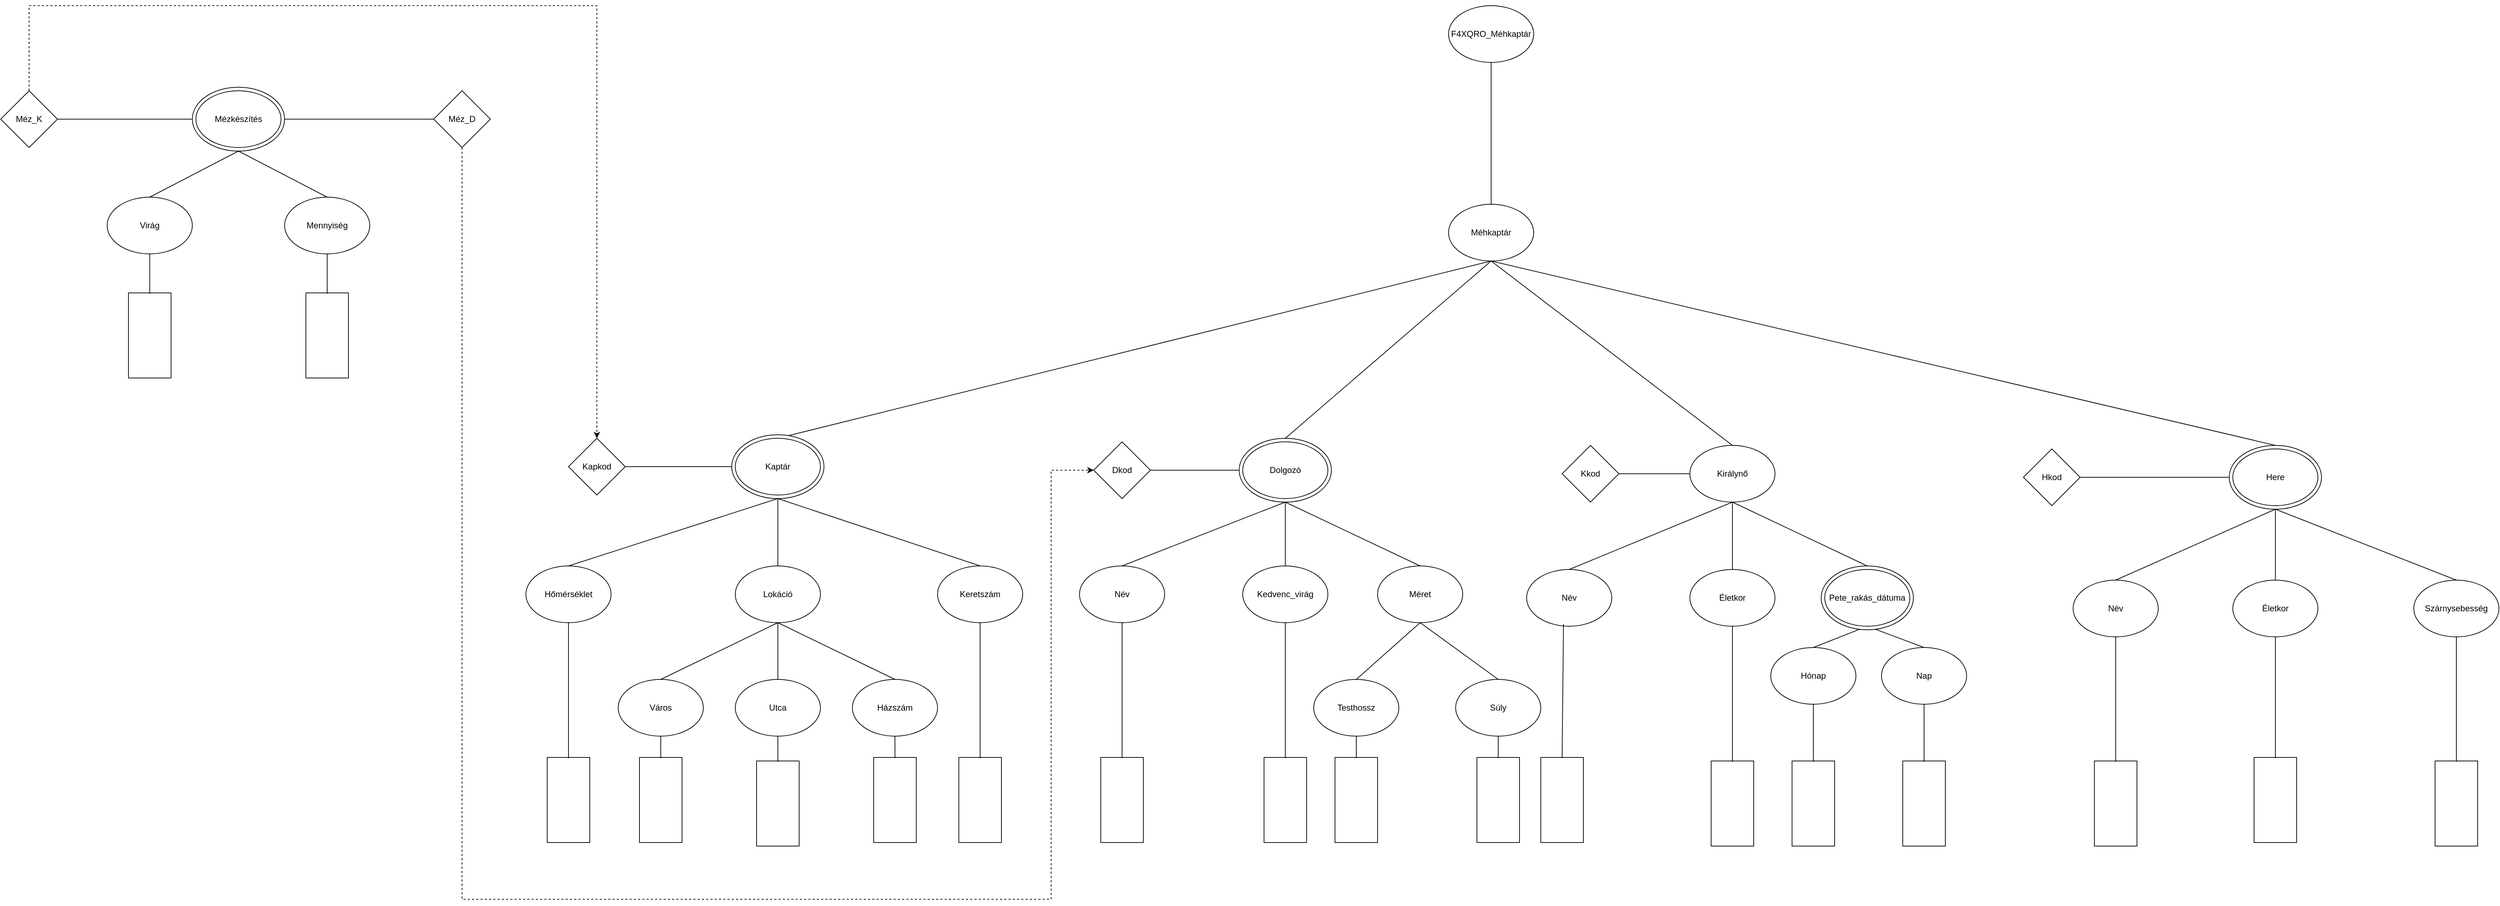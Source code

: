 <mxfile version="24.8.6">
  <diagram name="1 oldal" id="C_N6Quil9QY2W5AJagRr">
    <mxGraphModel dx="3861" dy="1946" grid="1" gridSize="10" guides="1" tooltips="1" connect="1" arrows="1" fold="1" page="1" pageScale="1" pageWidth="827" pageHeight="1169" math="0" shadow="0">
      <root>
        <mxCell id="0" />
        <mxCell id="1" parent="0" />
        <mxCell id="a_jaqQmFZ7FFGTuntJqy-1" value="F4XQRO_Méhkaptár" style="ellipse;whiteSpace=wrap;html=1;" parent="1" vertex="1">
          <mxGeometry x="30" y="-150" width="120" height="80" as="geometry" />
        </mxCell>
        <mxCell id="a_jaqQmFZ7FFGTuntJqy-2" value="Méhkaptár" style="ellipse;whiteSpace=wrap;html=1;" parent="1" vertex="1">
          <mxGeometry x="30" y="130" width="120" height="80" as="geometry" />
        </mxCell>
        <mxCell id="a_jaqQmFZ7FFGTuntJqy-3" value="" style="endArrow=none;html=1;rounded=0;entryX=0.5;entryY=1;entryDx=0;entryDy=0;exitX=0.5;exitY=0;exitDx=0;exitDy=0;" parent="1" source="a_jaqQmFZ7FFGTuntJqy-2" target="a_jaqQmFZ7FFGTuntJqy-1" edge="1">
          <mxGeometry width="50" height="50" relative="1" as="geometry">
            <mxPoint x="390" y="300" as="sourcePoint" />
            <mxPoint x="440" y="250" as="targetPoint" />
          </mxGeometry>
        </mxCell>
        <mxCell id="a_jaqQmFZ7FFGTuntJqy-5" value="" style="endArrow=none;html=1;rounded=0;entryX=0.5;entryY=1;entryDx=0;entryDy=0;exitX=0.5;exitY=0;exitDx=0;exitDy=0;" parent="1" source="a_jaqQmFZ7FFGTuntJqy-4" target="a_jaqQmFZ7FFGTuntJqy-2" edge="1">
          <mxGeometry width="50" height="50" relative="1" as="geometry">
            <mxPoint x="380" y="400" as="sourcePoint" />
            <mxPoint x="430" y="350" as="targetPoint" />
          </mxGeometry>
        </mxCell>
        <mxCell id="QBxJuJuQNlj4hiceifwO-6" value="" style="group" vertex="1" connectable="0" parent="1">
          <mxGeometry x="-265" y="460" width="130" height="90" as="geometry" />
        </mxCell>
        <mxCell id="QBxJuJuQNlj4hiceifwO-5" value="" style="ellipse;whiteSpace=wrap;html=1;" vertex="1" parent="QBxJuJuQNlj4hiceifwO-6">
          <mxGeometry width="130" height="90" as="geometry" />
        </mxCell>
        <mxCell id="QBxJuJuQNlj4hiceifwO-3" value="Dolgozó" style="ellipse;whiteSpace=wrap;html=1;" vertex="1" parent="QBxJuJuQNlj4hiceifwO-6">
          <mxGeometry x="5" y="5" width="120" height="80" as="geometry" />
        </mxCell>
        <mxCell id="QBxJuJuQNlj4hiceifwO-8" value="" style="group" vertex="1" connectable="0" parent="1">
          <mxGeometry x="1130" y="470" width="130" height="90" as="geometry" />
        </mxCell>
        <mxCell id="QBxJuJuQNlj4hiceifwO-7" value="" style="ellipse;whiteSpace=wrap;html=1;" vertex="1" parent="QBxJuJuQNlj4hiceifwO-8">
          <mxGeometry width="130" height="90" as="geometry" />
        </mxCell>
        <mxCell id="QBxJuJuQNlj4hiceifwO-4" value="Here" style="ellipse;whiteSpace=wrap;html=1;" vertex="1" parent="QBxJuJuQNlj4hiceifwO-8">
          <mxGeometry x="5" y="5" width="120" height="80" as="geometry" />
        </mxCell>
        <mxCell id="QBxJuJuQNlj4hiceifwO-28" value="" style="verticalLabelPosition=bottom;verticalAlign=top;html=1;shape=mxgraph.basic.rect;fillColor2=none;strokeWidth=1;size=20;indent=5;rotation=90;" vertex="1" parent="1">
          <mxGeometry x="910" y="945" width="120" height="60" as="geometry" />
        </mxCell>
        <mxCell id="QBxJuJuQNlj4hiceifwO-29" value="" style="endArrow=none;html=1;rounded=0;entryX=0.5;entryY=1;entryDx=0;entryDy=0;exitX=0.008;exitY=0.5;exitDx=0;exitDy=0;exitPerimeter=0;" edge="1" parent="1" source="QBxJuJuQNlj4hiceifwO-28" target="QBxJuJuQNlj4hiceifwO-30">
          <mxGeometry width="50" height="50" relative="1" as="geometry">
            <mxPoint x="1120" y="830" as="sourcePoint" />
            <mxPoint x="984" y="730" as="targetPoint" />
          </mxGeometry>
        </mxCell>
        <mxCell id="QBxJuJuQNlj4hiceifwO-30" value="Név" style="ellipse;whiteSpace=wrap;html=1;" vertex="1" parent="1">
          <mxGeometry x="910" y="660" width="120" height="80" as="geometry" />
        </mxCell>
        <mxCell id="QBxJuJuQNlj4hiceifwO-31" value="" style="endArrow=none;html=1;rounded=0;entryX=0.5;entryY=1;entryDx=0;entryDy=0;exitX=0.5;exitY=0;exitDx=0;exitDy=0;" edge="1" parent="1" source="QBxJuJuQNlj4hiceifwO-30" target="QBxJuJuQNlj4hiceifwO-7">
          <mxGeometry width="50" height="50" relative="1" as="geometry">
            <mxPoint x="890" y="700" as="sourcePoint" />
            <mxPoint x="940" y="650" as="targetPoint" />
          </mxGeometry>
        </mxCell>
        <mxCell id="QBxJuJuQNlj4hiceifwO-32" value="" style="group" vertex="1" connectable="0" parent="1">
          <mxGeometry x="140" y="470" width="620" height="505" as="geometry" />
        </mxCell>
        <mxCell id="QBxJuJuQNlj4hiceifwO-26" value="Név" style="ellipse;whiteSpace=wrap;html=1;" vertex="1" parent="QBxJuJuQNlj4hiceifwO-32">
          <mxGeometry y="175" width="120" height="80" as="geometry" />
        </mxCell>
        <mxCell id="QBxJuJuQNlj4hiceifwO-9" value="Kkod" style="rhombus;whiteSpace=wrap;html=1;" vertex="1" parent="QBxJuJuQNlj4hiceifwO-32">
          <mxGeometry x="50" width="80" height="80" as="geometry" />
        </mxCell>
        <mxCell id="QBxJuJuQNlj4hiceifwO-10" value="" style="endArrow=none;html=1;rounded=0;entryX=0;entryY=0.5;entryDx=0;entryDy=0;exitX=1;exitY=0.5;exitDx=0;exitDy=0;" edge="1" parent="QBxJuJuQNlj4hiceifwO-32" source="QBxJuJuQNlj4hiceifwO-9" target="a_jaqQmFZ7FFGTuntJqy-4">
          <mxGeometry width="50" height="50" relative="1" as="geometry">
            <mxPoint x="210" y="105" as="sourcePoint" />
            <mxPoint x="219" y="40" as="targetPoint" />
          </mxGeometry>
        </mxCell>
        <mxCell id="a_jaqQmFZ7FFGTuntJqy-4" value="Királynő" style="ellipse;whiteSpace=wrap;html=1;container=0;" parent="QBxJuJuQNlj4hiceifwO-32" vertex="1">
          <mxGeometry x="230" width="120" height="80" as="geometry" />
        </mxCell>
        <mxCell id="QBxJuJuQNlj4hiceifwO-11" value="Életkor" style="ellipse;whiteSpace=wrap;html=1;" vertex="1" parent="QBxJuJuQNlj4hiceifwO-32">
          <mxGeometry x="230" y="175" width="120" height="80" as="geometry" />
        </mxCell>
        <mxCell id="QBxJuJuQNlj4hiceifwO-16" value="" style="verticalLabelPosition=bottom;verticalAlign=top;html=1;shape=mxgraph.basic.rect;fillColor2=none;strokeWidth=1;size=20;indent=5;rotation=90;" vertex="1" parent="QBxJuJuQNlj4hiceifwO-32">
          <mxGeometry x="230" y="475" width="120" height="60" as="geometry" />
        </mxCell>
        <mxCell id="QBxJuJuQNlj4hiceifwO-17" value="" style="endArrow=none;html=1;rounded=0;entryX=0.5;entryY=1;entryDx=0;entryDy=0;exitX=0.008;exitY=0.5;exitDx=0;exitDy=0;exitPerimeter=0;" edge="1" parent="QBxJuJuQNlj4hiceifwO-32" source="QBxJuJuQNlj4hiceifwO-16" target="QBxJuJuQNlj4hiceifwO-11">
          <mxGeometry width="50" height="50" relative="1" as="geometry">
            <mxPoint x="420" y="355" as="sourcePoint" />
            <mxPoint x="320" y="295" as="targetPoint" />
          </mxGeometry>
        </mxCell>
        <mxCell id="QBxJuJuQNlj4hiceifwO-18" value="" style="verticalLabelPosition=bottom;verticalAlign=top;html=1;shape=mxgraph.basic.rect;fillColor2=none;strokeWidth=1;size=20;indent=5;rotation=90;" vertex="1" parent="QBxJuJuQNlj4hiceifwO-32">
          <mxGeometry x="-10" y="470" width="120" height="60" as="geometry" />
        </mxCell>
        <mxCell id="QBxJuJuQNlj4hiceifwO-19" value="" style="endArrow=none;html=1;rounded=0;entryX=0.433;entryY=0.963;entryDx=0;entryDy=0;exitX=0.008;exitY=0.5;exitDx=0;exitDy=0;exitPerimeter=0;entryPerimeter=0;" edge="1" parent="QBxJuJuQNlj4hiceifwO-32" source="QBxJuJuQNlj4hiceifwO-18" target="QBxJuJuQNlj4hiceifwO-26">
          <mxGeometry width="50" height="50" relative="1" as="geometry">
            <mxPoint x="430" y="365" as="sourcePoint" />
            <mxPoint x="90" y="255" as="targetPoint" />
          </mxGeometry>
        </mxCell>
        <mxCell id="QBxJuJuQNlj4hiceifwO-23" value="" style="endArrow=none;html=1;rounded=0;entryX=0.5;entryY=1;entryDx=0;entryDy=0;exitX=0.5;exitY=0;exitDx=0;exitDy=0;" edge="1" parent="QBxJuJuQNlj4hiceifwO-32" source="QBxJuJuQNlj4hiceifwO-43" target="QBxJuJuQNlj4hiceifwO-12">
          <mxGeometry width="50" height="50" relative="1" as="geometry">
            <mxPoint x="480" y="385.96" as="sourcePoint" />
            <mxPoint x="480" y="285" as="targetPoint" />
          </mxGeometry>
        </mxCell>
        <mxCell id="QBxJuJuQNlj4hiceifwO-24" value="" style="endArrow=none;html=1;rounded=0;entryX=0.5;entryY=1;entryDx=0;entryDy=0;exitX=0.5;exitY=0;exitDx=0;exitDy=0;" edge="1" parent="QBxJuJuQNlj4hiceifwO-32" source="QBxJuJuQNlj4hiceifwO-11" target="a_jaqQmFZ7FFGTuntJqy-4">
          <mxGeometry width="50" height="50" relative="1" as="geometry">
            <mxPoint x="270" y="345" as="sourcePoint" />
            <mxPoint x="320" y="295" as="targetPoint" />
            <Array as="points" />
          </mxGeometry>
        </mxCell>
        <mxCell id="QBxJuJuQNlj4hiceifwO-25" value="" style="endArrow=none;html=1;rounded=0;entryX=0.5;entryY=1;entryDx=0;entryDy=0;exitX=0.5;exitY=0;exitDx=0;exitDy=0;" edge="1" parent="QBxJuJuQNlj4hiceifwO-32" source="QBxJuJuQNlj4hiceifwO-101" target="a_jaqQmFZ7FFGTuntJqy-4">
          <mxGeometry width="50" height="50" relative="1" as="geometry">
            <mxPoint x="490" y="80" as="sourcePoint" />
            <mxPoint x="320" y="295" as="targetPoint" />
          </mxGeometry>
        </mxCell>
        <mxCell id="QBxJuJuQNlj4hiceifwO-27" value="" style="endArrow=none;html=1;rounded=0;entryX=0.5;entryY=1;entryDx=0;entryDy=0;exitX=0.5;exitY=0;exitDx=0;exitDy=0;" edge="1" parent="QBxJuJuQNlj4hiceifwO-32" source="QBxJuJuQNlj4hiceifwO-26" target="a_jaqQmFZ7FFGTuntJqy-4">
          <mxGeometry width="50" height="50" relative="1" as="geometry">
            <mxPoint x="90" y="175" as="sourcePoint" />
            <mxPoint x="320" y="295" as="targetPoint" />
          </mxGeometry>
        </mxCell>
        <mxCell id="QBxJuJuQNlj4hiceifwO-43" value="Hónap" style="ellipse;whiteSpace=wrap;html=1;" vertex="1" parent="QBxJuJuQNlj4hiceifwO-32">
          <mxGeometry x="344" y="285" width="120" height="80" as="geometry" />
        </mxCell>
        <mxCell id="QBxJuJuQNlj4hiceifwO-48" value="" style="verticalLabelPosition=bottom;verticalAlign=top;html=1;shape=mxgraph.basic.rect;fillColor2=none;strokeWidth=1;size=20;indent=5;rotation=90;" vertex="1" parent="QBxJuJuQNlj4hiceifwO-32">
          <mxGeometry x="500" y="475" width="120" height="60" as="geometry" />
        </mxCell>
        <mxCell id="QBxJuJuQNlj4hiceifwO-44" value="Nap" style="ellipse;whiteSpace=wrap;html=1;" vertex="1" parent="QBxJuJuQNlj4hiceifwO-32">
          <mxGeometry x="500" y="285" width="120" height="80" as="geometry" />
        </mxCell>
        <mxCell id="QBxJuJuQNlj4hiceifwO-49" value="" style="endArrow=none;html=1;rounded=0;entryX=0.5;entryY=1;entryDx=0;entryDy=0;exitX=0.008;exitY=0.5;exitDx=0;exitDy=0;exitPerimeter=0;" edge="1" parent="QBxJuJuQNlj4hiceifwO-32" source="QBxJuJuQNlj4hiceifwO-48" target="QBxJuJuQNlj4hiceifwO-44">
          <mxGeometry width="50" height="50" relative="1" as="geometry">
            <mxPoint x="900" y="365" as="sourcePoint" />
            <mxPoint x="560" y="365" as="targetPoint" />
          </mxGeometry>
        </mxCell>
        <mxCell id="QBxJuJuQNlj4hiceifwO-45" value="" style="endArrow=none;html=1;rounded=0;entryX=0.5;entryY=1;entryDx=0;entryDy=0;exitX=0.5;exitY=0;exitDx=0;exitDy=0;" edge="1" parent="QBxJuJuQNlj4hiceifwO-32" source="QBxJuJuQNlj4hiceifwO-44" target="QBxJuJuQNlj4hiceifwO-12">
          <mxGeometry width="50" height="50" relative="1" as="geometry">
            <mxPoint x="560" y="285" as="sourcePoint" />
            <mxPoint x="460" y="355" as="targetPoint" />
          </mxGeometry>
        </mxCell>
        <mxCell id="QBxJuJuQNlj4hiceifwO-102" value="" style="group" vertex="1" connectable="0" parent="QBxJuJuQNlj4hiceifwO-32">
          <mxGeometry x="415" y="170" width="130" height="90" as="geometry" />
        </mxCell>
        <mxCell id="QBxJuJuQNlj4hiceifwO-101" value="" style="ellipse;whiteSpace=wrap;html=1;" vertex="1" parent="QBxJuJuQNlj4hiceifwO-102">
          <mxGeometry width="130" height="90" as="geometry" />
        </mxCell>
        <mxCell id="QBxJuJuQNlj4hiceifwO-12" value="Pete_rakás_dátuma" style="ellipse;whiteSpace=wrap;html=1;" vertex="1" parent="QBxJuJuQNlj4hiceifwO-102">
          <mxGeometry x="5" y="5" width="120" height="80" as="geometry" />
        </mxCell>
        <mxCell id="QBxJuJuQNlj4hiceifwO-33" value="Hkod" style="rhombus;whiteSpace=wrap;html=1;" vertex="1" parent="1">
          <mxGeometry x="840" y="475" width="80" height="80" as="geometry" />
        </mxCell>
        <mxCell id="QBxJuJuQNlj4hiceifwO-34" value="" style="endArrow=none;html=1;rounded=0;entryX=0;entryY=0.5;entryDx=0;entryDy=0;exitX=1;exitY=0.5;exitDx=0;exitDy=0;" edge="1" parent="1" source="QBxJuJuQNlj4hiceifwO-33" target="QBxJuJuQNlj4hiceifwO-7">
          <mxGeometry width="50" height="50" relative="1" as="geometry">
            <mxPoint x="540" y="700" as="sourcePoint" />
            <mxPoint x="590" y="650" as="targetPoint" />
          </mxGeometry>
        </mxCell>
        <mxCell id="QBxJuJuQNlj4hiceifwO-35" value="" style="endArrow=none;html=1;rounded=0;entryX=0.5;entryY=1;entryDx=0;entryDy=0;exitX=0.5;exitY=0;exitDx=0;exitDy=0;" edge="1" parent="1" source="QBxJuJuQNlj4hiceifwO-7" target="a_jaqQmFZ7FFGTuntJqy-2">
          <mxGeometry width="50" height="50" relative="1" as="geometry">
            <mxPoint x="350" y="510" as="sourcePoint" />
            <mxPoint x="400" y="460" as="targetPoint" />
          </mxGeometry>
        </mxCell>
        <mxCell id="QBxJuJuQNlj4hiceifwO-36" value="" style="endArrow=none;html=1;rounded=0;entryX=0.5;entryY=1;entryDx=0;entryDy=0;exitX=0.5;exitY=0;exitDx=0;exitDy=0;" edge="1" parent="1" source="QBxJuJuQNlj4hiceifwO-5" target="a_jaqQmFZ7FFGTuntJqy-2">
          <mxGeometry width="50" height="50" relative="1" as="geometry">
            <mxPoint x="310" y="560" as="sourcePoint" />
            <mxPoint x="360" y="510" as="targetPoint" />
          </mxGeometry>
        </mxCell>
        <mxCell id="QBxJuJuQNlj4hiceifwO-37" value="Dkod" style="rhombus;whiteSpace=wrap;html=1;" vertex="1" parent="1">
          <mxGeometry x="-470" y="465" width="80" height="80" as="geometry" />
        </mxCell>
        <mxCell id="QBxJuJuQNlj4hiceifwO-38" value="" style="endArrow=none;html=1;rounded=0;entryX=0;entryY=0.5;entryDx=0;entryDy=0;exitX=1;exitY=0.5;exitDx=0;exitDy=0;" edge="1" parent="1" source="QBxJuJuQNlj4hiceifwO-37" target="QBxJuJuQNlj4hiceifwO-5">
          <mxGeometry width="50" height="50" relative="1" as="geometry">
            <mxPoint x="-513" y="695" as="sourcePoint" />
            <mxPoint x="-226" y="500" as="targetPoint" />
          </mxGeometry>
        </mxCell>
        <mxCell id="QBxJuJuQNlj4hiceifwO-39" value="" style="verticalLabelPosition=bottom;verticalAlign=top;html=1;shape=mxgraph.basic.rect;fillColor2=none;strokeWidth=1;size=20;indent=5;rotation=90;" vertex="1" parent="1">
          <mxGeometry x="-490" y="940" width="120" height="60" as="geometry" />
        </mxCell>
        <mxCell id="QBxJuJuQNlj4hiceifwO-40" value="" style="endArrow=none;html=1;rounded=0;entryX=0.5;entryY=1;entryDx=0;entryDy=0;exitX=0.008;exitY=0.5;exitDx=0;exitDy=0;exitPerimeter=0;" edge="1" parent="1" source="QBxJuJuQNlj4hiceifwO-39" target="QBxJuJuQNlj4hiceifwO-41">
          <mxGeometry width="50" height="50" relative="1" as="geometry">
            <mxPoint x="70" y="820" as="sourcePoint" />
            <mxPoint x="-66" y="720" as="targetPoint" />
          </mxGeometry>
        </mxCell>
        <mxCell id="QBxJuJuQNlj4hiceifwO-41" value="Név" style="ellipse;whiteSpace=wrap;html=1;" vertex="1" parent="1">
          <mxGeometry x="-490" y="640" width="120" height="80" as="geometry" />
        </mxCell>
        <mxCell id="QBxJuJuQNlj4hiceifwO-42" value="" style="endArrow=none;html=1;rounded=0;entryX=0.5;entryY=1;entryDx=0;entryDy=0;exitX=0.5;exitY=0;exitDx=0;exitDy=0;" edge="1" parent="1" source="QBxJuJuQNlj4hiceifwO-41" target="QBxJuJuQNlj4hiceifwO-5">
          <mxGeometry width="50" height="50" relative="1" as="geometry">
            <mxPoint x="30" y="790" as="sourcePoint" />
            <mxPoint x="80" y="740" as="targetPoint" />
          </mxGeometry>
        </mxCell>
        <mxCell id="QBxJuJuQNlj4hiceifwO-51" value="" style="endArrow=none;html=1;rounded=0;entryX=0.5;entryY=1;entryDx=0;entryDy=0;exitX=0.5;exitY=0;exitDx=0;exitDy=0;" edge="1" parent="1" source="QBxJuJuQNlj4hiceifwO-50" target="a_jaqQmFZ7FFGTuntJqy-2">
          <mxGeometry width="50" height="50" relative="1" as="geometry">
            <mxPoint x="-240" y="570" as="sourcePoint" />
            <mxPoint x="-190" y="520" as="targetPoint" />
          </mxGeometry>
        </mxCell>
        <mxCell id="QBxJuJuQNlj4hiceifwO-52" value="Kedvenc_virág" style="ellipse;whiteSpace=wrap;html=1;" vertex="1" parent="1">
          <mxGeometry x="-260" y="640" width="120" height="80" as="geometry" />
        </mxCell>
        <mxCell id="QBxJuJuQNlj4hiceifwO-56" value="" style="endArrow=none;html=1;rounded=0;entryX=0.5;entryY=1;entryDx=0;entryDy=0;exitX=0.5;exitY=0;exitDx=0;exitDy=0;" edge="1" parent="1" source="QBxJuJuQNlj4hiceifwO-52" target="QBxJuJuQNlj4hiceifwO-5">
          <mxGeometry width="50" height="50" relative="1" as="geometry">
            <mxPoint x="-20" y="760" as="sourcePoint" />
            <mxPoint x="30" y="710" as="targetPoint" />
          </mxGeometry>
        </mxCell>
        <mxCell id="QBxJuJuQNlj4hiceifwO-57" value="" style="verticalLabelPosition=bottom;verticalAlign=top;html=1;shape=mxgraph.basic.rect;fillColor2=none;strokeWidth=1;size=20;indent=5;rotation=90;" vertex="1" parent="1">
          <mxGeometry x="-260" y="940" width="120" height="60" as="geometry" />
        </mxCell>
        <mxCell id="QBxJuJuQNlj4hiceifwO-58" value="" style="endArrow=none;html=1;rounded=0;exitX=0.008;exitY=0.5;exitDx=0;exitDy=0;exitPerimeter=0;entryX=0.5;entryY=1;entryDx=0;entryDy=0;" edge="1" parent="1" source="QBxJuJuQNlj4hiceifwO-57" target="QBxJuJuQNlj4hiceifwO-52">
          <mxGeometry width="50" height="50" relative="1" as="geometry">
            <mxPoint x="220" y="820" as="sourcePoint" />
            <mxPoint x="-90" y="780" as="targetPoint" />
          </mxGeometry>
        </mxCell>
        <mxCell id="QBxJuJuQNlj4hiceifwO-59" value="Méret" style="ellipse;whiteSpace=wrap;html=1;" vertex="1" parent="1">
          <mxGeometry x="-70" y="640" width="120" height="80" as="geometry" />
        </mxCell>
        <mxCell id="QBxJuJuQNlj4hiceifwO-60" value="" style="endArrow=none;html=1;rounded=0;entryX=0.5;entryY=1;entryDx=0;entryDy=0;exitX=0.5;exitY=0;exitDx=0;exitDy=0;" edge="1" parent="1" source="QBxJuJuQNlj4hiceifwO-59" target="QBxJuJuQNlj4hiceifwO-5">
          <mxGeometry width="50" height="50" relative="1" as="geometry">
            <mxPoint x="10" y="740" as="sourcePoint" />
            <mxPoint x="60" y="690" as="targetPoint" />
          </mxGeometry>
        </mxCell>
        <mxCell id="QBxJuJuQNlj4hiceifwO-61" value="Testhossz" style="ellipse;whiteSpace=wrap;html=1;" vertex="1" parent="1">
          <mxGeometry x="-160" y="800" width="120" height="80" as="geometry" />
        </mxCell>
        <mxCell id="QBxJuJuQNlj4hiceifwO-62" value="Súly" style="ellipse;whiteSpace=wrap;html=1;" vertex="1" parent="1">
          <mxGeometry x="40" y="800" width="120" height="80" as="geometry" />
        </mxCell>
        <mxCell id="QBxJuJuQNlj4hiceifwO-63" value="" style="verticalLabelPosition=bottom;verticalAlign=top;html=1;shape=mxgraph.basic.rect;fillColor2=none;strokeWidth=1;size=20;indent=5;rotation=90;" vertex="1" parent="1">
          <mxGeometry x="-160" y="940" width="120" height="60" as="geometry" />
        </mxCell>
        <mxCell id="QBxJuJuQNlj4hiceifwO-64" value="" style="endArrow=none;html=1;rounded=0;exitX=0.008;exitY=0.5;exitDx=0;exitDy=0;exitPerimeter=0;entryX=0.5;entryY=1;entryDx=0;entryDy=0;" edge="1" parent="1" source="QBxJuJuQNlj4hiceifwO-63" target="QBxJuJuQNlj4hiceifwO-61">
          <mxGeometry width="50" height="50" relative="1" as="geometry">
            <mxPoint x="320" y="820" as="sourcePoint" />
            <mxPoint x="-10" y="940" as="targetPoint" />
          </mxGeometry>
        </mxCell>
        <mxCell id="QBxJuJuQNlj4hiceifwO-65" value="" style="endArrow=none;html=1;rounded=0;entryX=0.5;entryY=1;entryDx=0;entryDy=0;exitX=0.5;exitY=0;exitDx=0;exitDy=0;" edge="1" parent="1" source="QBxJuJuQNlj4hiceifwO-61" target="QBxJuJuQNlj4hiceifwO-59">
          <mxGeometry width="50" height="50" relative="1" as="geometry">
            <mxPoint x="140" y="790" as="sourcePoint" />
            <mxPoint x="190" y="740" as="targetPoint" />
          </mxGeometry>
        </mxCell>
        <mxCell id="QBxJuJuQNlj4hiceifwO-66" value="" style="endArrow=none;html=1;rounded=0;entryX=0.5;entryY=1;entryDx=0;entryDy=0;exitX=0.5;exitY=0;exitDx=0;exitDy=0;" edge="1" parent="1" source="QBxJuJuQNlj4hiceifwO-62" target="QBxJuJuQNlj4hiceifwO-59">
          <mxGeometry width="50" height="50" relative="1" as="geometry">
            <mxPoint x="130" y="790" as="sourcePoint" />
            <mxPoint x="190" y="740" as="targetPoint" />
          </mxGeometry>
        </mxCell>
        <mxCell id="QBxJuJuQNlj4hiceifwO-67" value="" style="verticalLabelPosition=bottom;verticalAlign=top;html=1;shape=mxgraph.basic.rect;fillColor2=none;strokeWidth=1;size=20;indent=5;rotation=90;" vertex="1" parent="1">
          <mxGeometry x="40" y="940" width="120" height="60" as="geometry" />
        </mxCell>
        <mxCell id="QBxJuJuQNlj4hiceifwO-68" value="" style="endArrow=none;html=1;rounded=0;exitX=0.008;exitY=0.5;exitDx=0;exitDy=0;exitPerimeter=0;entryX=0.5;entryY=1;entryDx=0;entryDy=0;" edge="1" parent="1" source="QBxJuJuQNlj4hiceifwO-67" target="QBxJuJuQNlj4hiceifwO-62">
          <mxGeometry width="50" height="50" relative="1" as="geometry">
            <mxPoint x="520" y="820" as="sourcePoint" />
            <mxPoint x="190" y="1010" as="targetPoint" />
          </mxGeometry>
        </mxCell>
        <mxCell id="QBxJuJuQNlj4hiceifwO-69" value="Szárnysebesség" style="ellipse;whiteSpace=wrap;html=1;" vertex="1" parent="1">
          <mxGeometry x="1390" y="660" width="120" height="80" as="geometry" />
        </mxCell>
        <mxCell id="QBxJuJuQNlj4hiceifwO-70" value="" style="verticalLabelPosition=bottom;verticalAlign=top;html=1;shape=mxgraph.basic.rect;fillColor2=none;strokeWidth=1;size=20;indent=5;rotation=90;" vertex="1" parent="1">
          <mxGeometry x="1390" y="945" width="120" height="60" as="geometry" />
        </mxCell>
        <mxCell id="QBxJuJuQNlj4hiceifwO-71" value="" style="endArrow=none;html=1;rounded=0;exitX=0.008;exitY=0.5;exitDx=0;exitDy=0;exitPerimeter=0;entryX=0.5;entryY=1;entryDx=0;entryDy=0;" edge="1" parent="1" source="QBxJuJuQNlj4hiceifwO-70" target="QBxJuJuQNlj4hiceifwO-69">
          <mxGeometry width="50" height="50" relative="1" as="geometry">
            <mxPoint x="1600" y="820" as="sourcePoint" />
            <mxPoint x="1530" y="810" as="targetPoint" />
          </mxGeometry>
        </mxCell>
        <mxCell id="QBxJuJuQNlj4hiceifwO-72" value="" style="endArrow=none;html=1;rounded=0;entryX=0.5;entryY=1;entryDx=0;entryDy=0;exitX=0.5;exitY=0;exitDx=0;exitDy=0;" edge="1" parent="1" source="QBxJuJuQNlj4hiceifwO-69" target="QBxJuJuQNlj4hiceifwO-7">
          <mxGeometry width="50" height="50" relative="1" as="geometry">
            <mxPoint x="1130" y="740" as="sourcePoint" />
            <mxPoint x="1180" y="690" as="targetPoint" />
          </mxGeometry>
        </mxCell>
        <mxCell id="QBxJuJuQNlj4hiceifwO-73" value="Életkor" style="ellipse;whiteSpace=wrap;html=1;" vertex="1" parent="1">
          <mxGeometry x="1135" y="660" width="120" height="80" as="geometry" />
        </mxCell>
        <mxCell id="QBxJuJuQNlj4hiceifwO-74" value="" style="endArrow=none;html=1;rounded=0;entryX=0.5;entryY=1;entryDx=0;entryDy=0;exitX=0.5;exitY=0;exitDx=0;exitDy=0;" edge="1" parent="1" source="QBxJuJuQNlj4hiceifwO-73" target="QBxJuJuQNlj4hiceifwO-7">
          <mxGeometry width="50" height="50" relative="1" as="geometry">
            <mxPoint x="1130" y="740" as="sourcePoint" />
            <mxPoint x="1180" y="690" as="targetPoint" />
          </mxGeometry>
        </mxCell>
        <mxCell id="QBxJuJuQNlj4hiceifwO-46" value="" style="verticalLabelPosition=bottom;verticalAlign=top;html=1;shape=mxgraph.basic.rect;fillColor2=none;strokeWidth=1;size=20;indent=5;rotation=90;" vertex="1" parent="1">
          <mxGeometry x="484" y="945" width="120" height="60" as="geometry" />
        </mxCell>
        <mxCell id="QBxJuJuQNlj4hiceifwO-47" value="" style="endArrow=none;html=1;rounded=0;entryX=0.5;entryY=1;entryDx=0;entryDy=0;exitX=0.008;exitY=0.5;exitDx=0;exitDy=0;exitPerimeter=0;" edge="1" parent="1" source="QBxJuJuQNlj4hiceifwO-46" target="QBxJuJuQNlj4hiceifwO-43">
          <mxGeometry width="50" height="50" relative="1" as="geometry">
            <mxPoint x="884" y="835" as="sourcePoint" />
            <mxPoint x="498" y="625" as="targetPoint" />
          </mxGeometry>
        </mxCell>
        <mxCell id="QBxJuJuQNlj4hiceifwO-76" value="Hőmérséklet" style="ellipse;whiteSpace=wrap;html=1;" vertex="1" parent="1">
          <mxGeometry x="-1270" y="640" width="120" height="80" as="geometry" />
        </mxCell>
        <mxCell id="QBxJuJuQNlj4hiceifwO-77" value="" style="endArrow=none;html=1;rounded=0;exitX=0.5;exitY=0;exitDx=0;exitDy=0;entryX=0.5;entryY=1;entryDx=0;entryDy=0;" edge="1" parent="1" source="QBxJuJuQNlj4hiceifwO-76" target="QBxJuJuQNlj4hiceifwO-78">
          <mxGeometry width="50" height="50" relative="1" as="geometry">
            <mxPoint x="-540" y="650" as="sourcePoint" />
            <mxPoint x="-790" y="710" as="targetPoint" />
          </mxGeometry>
        </mxCell>
        <mxCell id="QBxJuJuQNlj4hiceifwO-79" value="" style="group" vertex="1" connectable="0" parent="1">
          <mxGeometry x="-980" y="455" width="130" height="90" as="geometry" />
        </mxCell>
        <mxCell id="QBxJuJuQNlj4hiceifwO-78" value="" style="ellipse;whiteSpace=wrap;html=1;" vertex="1" parent="QBxJuJuQNlj4hiceifwO-79">
          <mxGeometry width="130" height="90" as="geometry" />
        </mxCell>
        <mxCell id="QBxJuJuQNlj4hiceifwO-50" value="Kaptár" style="ellipse;whiteSpace=wrap;html=1;" vertex="1" parent="QBxJuJuQNlj4hiceifwO-79">
          <mxGeometry x="5" y="5" width="120" height="80" as="geometry" />
        </mxCell>
        <mxCell id="QBxJuJuQNlj4hiceifwO-81" value="Lokáció" style="ellipse;whiteSpace=wrap;html=1;" vertex="1" parent="1">
          <mxGeometry x="-975" y="640" width="120" height="80" as="geometry" />
        </mxCell>
        <mxCell id="QBxJuJuQNlj4hiceifwO-82" value="" style="endArrow=none;html=1;rounded=0;entryX=0.5;entryY=1;entryDx=0;entryDy=0;exitX=0.5;exitY=0;exitDx=0;exitDy=0;" edge="1" parent="1" source="QBxJuJuQNlj4hiceifwO-81" target="QBxJuJuQNlj4hiceifwO-78">
          <mxGeometry width="50" height="50" relative="1" as="geometry">
            <mxPoint x="-830" y="680" as="sourcePoint" />
            <mxPoint x="-780" y="630" as="targetPoint" />
          </mxGeometry>
        </mxCell>
        <mxCell id="QBxJuJuQNlj4hiceifwO-83" value="Keretszám" style="ellipse;whiteSpace=wrap;html=1;" vertex="1" parent="1">
          <mxGeometry x="-690" y="640" width="120" height="80" as="geometry" />
        </mxCell>
        <mxCell id="QBxJuJuQNlj4hiceifwO-84" value="" style="endArrow=none;html=1;rounded=0;entryX=0.5;entryY=1;entryDx=0;entryDy=0;exitX=0.5;exitY=0;exitDx=0;exitDy=0;" edge="1" parent="1" source="QBxJuJuQNlj4hiceifwO-83" target="QBxJuJuQNlj4hiceifwO-78">
          <mxGeometry width="50" height="50" relative="1" as="geometry">
            <mxPoint x="-830" y="680" as="sourcePoint" />
            <mxPoint x="-780" y="630" as="targetPoint" />
          </mxGeometry>
        </mxCell>
        <mxCell id="QBxJuJuQNlj4hiceifwO-85" value="" style="verticalLabelPosition=bottom;verticalAlign=top;html=1;shape=mxgraph.basic.rect;fillColor2=none;strokeWidth=1;size=20;indent=5;rotation=90;" vertex="1" parent="1">
          <mxGeometry x="-1270" y="940" width="120" height="60" as="geometry" />
        </mxCell>
        <mxCell id="QBxJuJuQNlj4hiceifwO-86" value="" style="endArrow=none;html=1;rounded=0;entryX=0.5;entryY=1;entryDx=0;entryDy=0;exitX=0.008;exitY=0.5;exitDx=0;exitDy=0;exitPerimeter=0;" edge="1" parent="1" source="QBxJuJuQNlj4hiceifwO-85" target="QBxJuJuQNlj4hiceifwO-76">
          <mxGeometry width="50" height="50" relative="1" as="geometry">
            <mxPoint x="-430" y="920" as="sourcePoint" />
            <mxPoint x="-1030" y="720" as="targetPoint" />
          </mxGeometry>
        </mxCell>
        <mxCell id="QBxJuJuQNlj4hiceifwO-87" value="" style="verticalLabelPosition=bottom;verticalAlign=top;html=1;shape=mxgraph.basic.rect;fillColor2=none;strokeWidth=1;size=20;indent=5;rotation=90;" vertex="1" parent="1">
          <mxGeometry x="-690" y="940" width="120" height="60" as="geometry" />
        </mxCell>
        <mxCell id="QBxJuJuQNlj4hiceifwO-88" value="" style="endArrow=none;html=1;rounded=0;entryX=0.5;entryY=1;entryDx=0;entryDy=0;exitX=0.008;exitY=0.5;exitDx=0;exitDy=0;exitPerimeter=0;" edge="1" parent="1" source="QBxJuJuQNlj4hiceifwO-87" target="QBxJuJuQNlj4hiceifwO-83">
          <mxGeometry width="50" height="50" relative="1" as="geometry">
            <mxPoint x="-240" y="890" as="sourcePoint" />
            <mxPoint x="-740" y="790" as="targetPoint" />
          </mxGeometry>
        </mxCell>
        <mxCell id="QBxJuJuQNlj4hiceifwO-89" value="Város" style="ellipse;whiteSpace=wrap;html=1;" vertex="1" parent="1">
          <mxGeometry x="-1140" y="800" width="120" height="80" as="geometry" />
        </mxCell>
        <mxCell id="QBxJuJuQNlj4hiceifwO-90" value="Utca" style="ellipse;whiteSpace=wrap;html=1;" vertex="1" parent="1">
          <mxGeometry x="-975" y="800" width="120" height="80" as="geometry" />
        </mxCell>
        <mxCell id="QBxJuJuQNlj4hiceifwO-91" value="Házszám" style="ellipse;whiteSpace=wrap;html=1;" vertex="1" parent="1">
          <mxGeometry x="-810" y="800" width="120" height="80" as="geometry" />
        </mxCell>
        <mxCell id="QBxJuJuQNlj4hiceifwO-92" value="" style="verticalLabelPosition=bottom;verticalAlign=top;html=1;shape=mxgraph.basic.rect;fillColor2=none;strokeWidth=1;size=20;indent=5;rotation=90;" vertex="1" parent="1">
          <mxGeometry x="-1140" y="940" width="120" height="60" as="geometry" />
        </mxCell>
        <mxCell id="QBxJuJuQNlj4hiceifwO-93" value="" style="endArrow=none;html=1;rounded=0;entryX=0.5;entryY=1;entryDx=0;entryDy=0;exitX=0.008;exitY=0.5;exitDx=0;exitDy=0;exitPerimeter=0;" edge="1" parent="1" source="QBxJuJuQNlj4hiceifwO-92" target="QBxJuJuQNlj4hiceifwO-89">
          <mxGeometry width="50" height="50" relative="1" as="geometry">
            <mxPoint x="-255" y="1220" as="sourcePoint" />
            <mxPoint x="-980" y="970" as="targetPoint" />
          </mxGeometry>
        </mxCell>
        <mxCell id="QBxJuJuQNlj4hiceifwO-94" value="" style="endArrow=none;html=1;rounded=0;entryX=0.5;entryY=1;entryDx=0;entryDy=0;exitX=0.5;exitY=0;exitDx=0;exitDy=0;" edge="1" parent="1" source="QBxJuJuQNlj4hiceifwO-90" target="QBxJuJuQNlj4hiceifwO-81">
          <mxGeometry width="50" height="50" relative="1" as="geometry">
            <mxPoint x="-780" y="950" as="sourcePoint" />
            <mxPoint x="-730" y="900" as="targetPoint" />
          </mxGeometry>
        </mxCell>
        <mxCell id="QBxJuJuQNlj4hiceifwO-95" value="" style="endArrow=none;html=1;rounded=0;entryX=0.5;entryY=1;entryDx=0;entryDy=0;exitX=0.5;exitY=0;exitDx=0;exitDy=0;" edge="1" parent="1" source="QBxJuJuQNlj4hiceifwO-89" target="QBxJuJuQNlj4hiceifwO-81">
          <mxGeometry width="50" height="50" relative="1" as="geometry">
            <mxPoint x="-780" y="950" as="sourcePoint" />
            <mxPoint x="-730" y="900" as="targetPoint" />
          </mxGeometry>
        </mxCell>
        <mxCell id="QBxJuJuQNlj4hiceifwO-96" value="" style="endArrow=none;html=1;rounded=0;entryX=0.5;entryY=1;entryDx=0;entryDy=0;exitX=0.5;exitY=0;exitDx=0;exitDy=0;" edge="1" parent="1" source="QBxJuJuQNlj4hiceifwO-91" target="QBxJuJuQNlj4hiceifwO-81">
          <mxGeometry width="50" height="50" relative="1" as="geometry">
            <mxPoint x="-780" y="950" as="sourcePoint" />
            <mxPoint x="-730" y="900" as="targetPoint" />
          </mxGeometry>
        </mxCell>
        <mxCell id="QBxJuJuQNlj4hiceifwO-97" value="" style="verticalLabelPosition=bottom;verticalAlign=top;html=1;shape=mxgraph.basic.rect;fillColor2=none;strokeWidth=1;size=20;indent=5;rotation=90;" vertex="1" parent="1">
          <mxGeometry x="-975" y="945" width="120" height="60" as="geometry" />
        </mxCell>
        <mxCell id="QBxJuJuQNlj4hiceifwO-98" value="" style="endArrow=none;html=1;rounded=0;entryX=0.5;entryY=1;entryDx=0;entryDy=0;exitX=0.008;exitY=0.5;exitDx=0;exitDy=0;exitPerimeter=0;" edge="1" parent="1" source="QBxJuJuQNlj4hiceifwO-97" target="QBxJuJuQNlj4hiceifwO-90">
          <mxGeometry width="50" height="50" relative="1" as="geometry">
            <mxPoint x="-40" y="1175" as="sourcePoint" />
            <mxPoint x="-820" y="975" as="targetPoint" />
          </mxGeometry>
        </mxCell>
        <mxCell id="QBxJuJuQNlj4hiceifwO-99" value="" style="verticalLabelPosition=bottom;verticalAlign=top;html=1;shape=mxgraph.basic.rect;fillColor2=none;strokeWidth=1;size=20;indent=5;rotation=90;" vertex="1" parent="1">
          <mxGeometry x="-810" y="940" width="120" height="60" as="geometry" />
        </mxCell>
        <mxCell id="QBxJuJuQNlj4hiceifwO-100" value="" style="endArrow=none;html=1;rounded=0;entryX=0.5;entryY=1;entryDx=0;entryDy=0;exitX=0.008;exitY=0.5;exitDx=0;exitDy=0;exitPerimeter=0;" edge="1" parent="1" source="QBxJuJuQNlj4hiceifwO-99" target="QBxJuJuQNlj4hiceifwO-91">
          <mxGeometry width="50" height="50" relative="1" as="geometry">
            <mxPoint x="-400" y="950" as="sourcePoint" />
            <mxPoint x="-1180" y="750" as="targetPoint" />
          </mxGeometry>
        </mxCell>
        <mxCell id="QBxJuJuQNlj4hiceifwO-105" value="" style="verticalLabelPosition=bottom;verticalAlign=top;html=1;shape=mxgraph.basic.rect;fillColor2=none;strokeWidth=1;size=20;indent=5;rotation=90;" vertex="1" parent="1">
          <mxGeometry x="1135" y="940" width="120" height="60" as="geometry" />
        </mxCell>
        <mxCell id="QBxJuJuQNlj4hiceifwO-106" value="" style="endArrow=none;html=1;rounded=0;entryX=0.5;entryY=1;entryDx=0;entryDy=0;exitX=0.008;exitY=0.5;exitDx=0;exitDy=0;exitPerimeter=0;" edge="1" parent="1" source="QBxJuJuQNlj4hiceifwO-105" target="QBxJuJuQNlj4hiceifwO-73">
          <mxGeometry width="50" height="50" relative="1" as="geometry">
            <mxPoint x="1360" y="870" as="sourcePoint" />
            <mxPoint x="1210" y="780" as="targetPoint" />
          </mxGeometry>
        </mxCell>
        <mxCell id="QBxJuJuQNlj4hiceifwO-118" value="Kapkod" style="rhombus;whiteSpace=wrap;html=1;" vertex="1" parent="1">
          <mxGeometry x="-1210" y="460" width="80" height="80" as="geometry" />
        </mxCell>
        <mxCell id="QBxJuJuQNlj4hiceifwO-119" value="" style="endArrow=none;html=1;rounded=0;entryX=0;entryY=0.5;entryDx=0;entryDy=0;exitX=1;exitY=0.5;exitDx=0;exitDy=0;" edge="1" parent="1" source="QBxJuJuQNlj4hiceifwO-118" target="QBxJuJuQNlj4hiceifwO-78">
          <mxGeometry width="50" height="50" relative="1" as="geometry">
            <mxPoint x="-880" y="630" as="sourcePoint" />
            <mxPoint x="-830" y="580" as="targetPoint" />
          </mxGeometry>
        </mxCell>
        <mxCell id="QBxJuJuQNlj4hiceifwO-124" value="" style="group" vertex="1" connectable="0" parent="1">
          <mxGeometry x="-2010" y="-35" width="690" height="410" as="geometry" />
        </mxCell>
        <mxCell id="QBxJuJuQNlj4hiceifwO-109" value="" style="group" vertex="1" connectable="0" parent="QBxJuJuQNlj4hiceifwO-124">
          <mxGeometry x="270" width="130" height="90" as="geometry" />
        </mxCell>
        <mxCell id="QBxJuJuQNlj4hiceifwO-108" value="" style="ellipse;whiteSpace=wrap;html=1;" vertex="1" parent="QBxJuJuQNlj4hiceifwO-109">
          <mxGeometry width="130" height="90" as="geometry" />
        </mxCell>
        <mxCell id="QBxJuJuQNlj4hiceifwO-107" value="Mézkészítés" style="ellipse;whiteSpace=wrap;html=1;" vertex="1" parent="QBxJuJuQNlj4hiceifwO-109">
          <mxGeometry x="5" y="5" width="120" height="80" as="geometry" />
        </mxCell>
        <mxCell id="QBxJuJuQNlj4hiceifwO-110" value="Virág" style="ellipse;whiteSpace=wrap;html=1;" vertex="1" parent="QBxJuJuQNlj4hiceifwO-124">
          <mxGeometry x="150" y="155" width="120" height="80" as="geometry" />
        </mxCell>
        <mxCell id="QBxJuJuQNlj4hiceifwO-111" value="Mennyiség" style="ellipse;whiteSpace=wrap;html=1;" vertex="1" parent="QBxJuJuQNlj4hiceifwO-124">
          <mxGeometry x="400" y="155" width="120" height="80" as="geometry" />
        </mxCell>
        <mxCell id="QBxJuJuQNlj4hiceifwO-112" value="" style="endArrow=none;html=1;rounded=0;entryX=0.5;entryY=1;entryDx=0;entryDy=0;exitX=0.5;exitY=0;exitDx=0;exitDy=0;" edge="1" parent="QBxJuJuQNlj4hiceifwO-124" source="QBxJuJuQNlj4hiceifwO-111" target="QBxJuJuQNlj4hiceifwO-108">
          <mxGeometry width="50" height="50" relative="1" as="geometry">
            <mxPoint x="515" y="335" as="sourcePoint" />
            <mxPoint x="565" y="285" as="targetPoint" />
          </mxGeometry>
        </mxCell>
        <mxCell id="QBxJuJuQNlj4hiceifwO-113" value="" style="endArrow=none;html=1;rounded=0;exitX=0.5;exitY=0;exitDx=0;exitDy=0;entryX=0.5;entryY=1;entryDx=0;entryDy=0;" edge="1" parent="QBxJuJuQNlj4hiceifwO-124" source="QBxJuJuQNlj4hiceifwO-110" target="QBxJuJuQNlj4hiceifwO-108">
          <mxGeometry width="50" height="50" relative="1" as="geometry">
            <mxPoint x="515" y="335" as="sourcePoint" />
            <mxPoint x="335" y="155" as="targetPoint" />
          </mxGeometry>
        </mxCell>
        <mxCell id="QBxJuJuQNlj4hiceifwO-114" value="" style="verticalLabelPosition=bottom;verticalAlign=top;html=1;shape=mxgraph.basic.rect;fillColor2=none;strokeWidth=1;size=20;indent=5;rotation=90;" vertex="1" parent="QBxJuJuQNlj4hiceifwO-124">
          <mxGeometry x="400" y="320" width="120" height="60" as="geometry" />
        </mxCell>
        <mxCell id="QBxJuJuQNlj4hiceifwO-115" value="" style="endArrow=none;html=1;rounded=0;entryX=0.5;entryY=1;entryDx=0;entryDy=0;exitX=0.008;exitY=0.5;exitDx=0;exitDy=0;exitPerimeter=0;" edge="1" parent="QBxJuJuQNlj4hiceifwO-124" source="QBxJuJuQNlj4hiceifwO-114" target="QBxJuJuQNlj4hiceifwO-111">
          <mxGeometry width="50" height="50" relative="1" as="geometry">
            <mxPoint x="845" y="435" as="sourcePoint" />
            <mxPoint x="495" y="365" as="targetPoint" />
          </mxGeometry>
        </mxCell>
        <mxCell id="QBxJuJuQNlj4hiceifwO-116" value="" style="verticalLabelPosition=bottom;verticalAlign=top;html=1;shape=mxgraph.basic.rect;fillColor2=none;strokeWidth=1;size=20;indent=5;rotation=90;" vertex="1" parent="QBxJuJuQNlj4hiceifwO-124">
          <mxGeometry x="150" y="320" width="120" height="60" as="geometry" />
        </mxCell>
        <mxCell id="QBxJuJuQNlj4hiceifwO-117" value="" style="endArrow=none;html=1;rounded=0;entryX=0.5;entryY=1;entryDx=0;entryDy=0;exitX=0.008;exitY=0.5;exitDx=0;exitDy=0;exitPerimeter=0;" edge="1" parent="QBxJuJuQNlj4hiceifwO-124" source="QBxJuJuQNlj4hiceifwO-116" target="QBxJuJuQNlj4hiceifwO-110">
          <mxGeometry width="50" height="50" relative="1" as="geometry">
            <mxPoint x="475" y="335" as="sourcePoint" />
            <mxPoint x="125" y="265" as="targetPoint" />
          </mxGeometry>
        </mxCell>
        <mxCell id="QBxJuJuQNlj4hiceifwO-120" value="Méz_K" style="rhombus;whiteSpace=wrap;html=1;" vertex="1" parent="QBxJuJuQNlj4hiceifwO-124">
          <mxGeometry y="5" width="80" height="80" as="geometry" />
        </mxCell>
        <mxCell id="QBxJuJuQNlj4hiceifwO-121" value="Méz_D" style="rhombus;whiteSpace=wrap;html=1;" vertex="1" parent="QBxJuJuQNlj4hiceifwO-124">
          <mxGeometry x="610" y="5" width="80" height="80" as="geometry" />
        </mxCell>
        <mxCell id="QBxJuJuQNlj4hiceifwO-122" value="" style="endArrow=none;html=1;rounded=0;entryX=0;entryY=0.5;entryDx=0;entryDy=0;exitX=1;exitY=0.5;exitDx=0;exitDy=0;" edge="1" parent="QBxJuJuQNlj4hiceifwO-124" source="QBxJuJuQNlj4hiceifwO-108" target="QBxJuJuQNlj4hiceifwO-121">
          <mxGeometry width="50" height="50" relative="1" as="geometry">
            <mxPoint x="660" y="300" as="sourcePoint" />
            <mxPoint x="710" y="250" as="targetPoint" />
          </mxGeometry>
        </mxCell>
        <mxCell id="QBxJuJuQNlj4hiceifwO-123" value="" style="endArrow=none;html=1;rounded=0;entryX=0;entryY=0.5;entryDx=0;entryDy=0;exitX=1;exitY=0.5;exitDx=0;exitDy=0;" edge="1" parent="QBxJuJuQNlj4hiceifwO-124" source="QBxJuJuQNlj4hiceifwO-120" target="QBxJuJuQNlj4hiceifwO-108">
          <mxGeometry width="50" height="50" relative="1" as="geometry">
            <mxPoint x="660" y="300" as="sourcePoint" />
            <mxPoint x="710" y="250" as="targetPoint" />
          </mxGeometry>
        </mxCell>
        <mxCell id="QBxJuJuQNlj4hiceifwO-125" style="rounded=0;orthogonalLoop=1;jettySize=auto;html=1;dashed=1;edgeStyle=orthogonalEdgeStyle;entryX=0;entryY=0.5;entryDx=0;entryDy=0;exitX=0.5;exitY=1;exitDx=0;exitDy=0;" edge="1" parent="1" source="QBxJuJuQNlj4hiceifwO-121" target="QBxJuJuQNlj4hiceifwO-37">
          <mxGeometry relative="1" as="geometry">
            <mxPoint x="-1090" y="-20" as="targetPoint" />
            <Array as="points">
              <mxPoint x="-1360" y="1110" />
              <mxPoint x="-530" y="1110" />
              <mxPoint x="-530" y="505" />
            </Array>
            <mxPoint x="-1000" y="5" as="sourcePoint" />
          </mxGeometry>
        </mxCell>
        <mxCell id="QBxJuJuQNlj4hiceifwO-128" value="" style="endArrow=classic;html=1;rounded=0;dashed=1;exitX=0.5;exitY=0;exitDx=0;exitDy=0;entryX=0.5;entryY=0;entryDx=0;entryDy=0;" edge="1" parent="1" source="QBxJuJuQNlj4hiceifwO-120" target="QBxJuJuQNlj4hiceifwO-118">
          <mxGeometry width="50" height="50" relative="1" as="geometry">
            <mxPoint x="-1970" y="-80" as="sourcePoint" />
            <mxPoint x="-1170" y="410" as="targetPoint" />
            <Array as="points">
              <mxPoint x="-1970" y="-150" />
              <mxPoint x="-1170" y="-150" />
            </Array>
          </mxGeometry>
        </mxCell>
      </root>
    </mxGraphModel>
  </diagram>
</mxfile>
